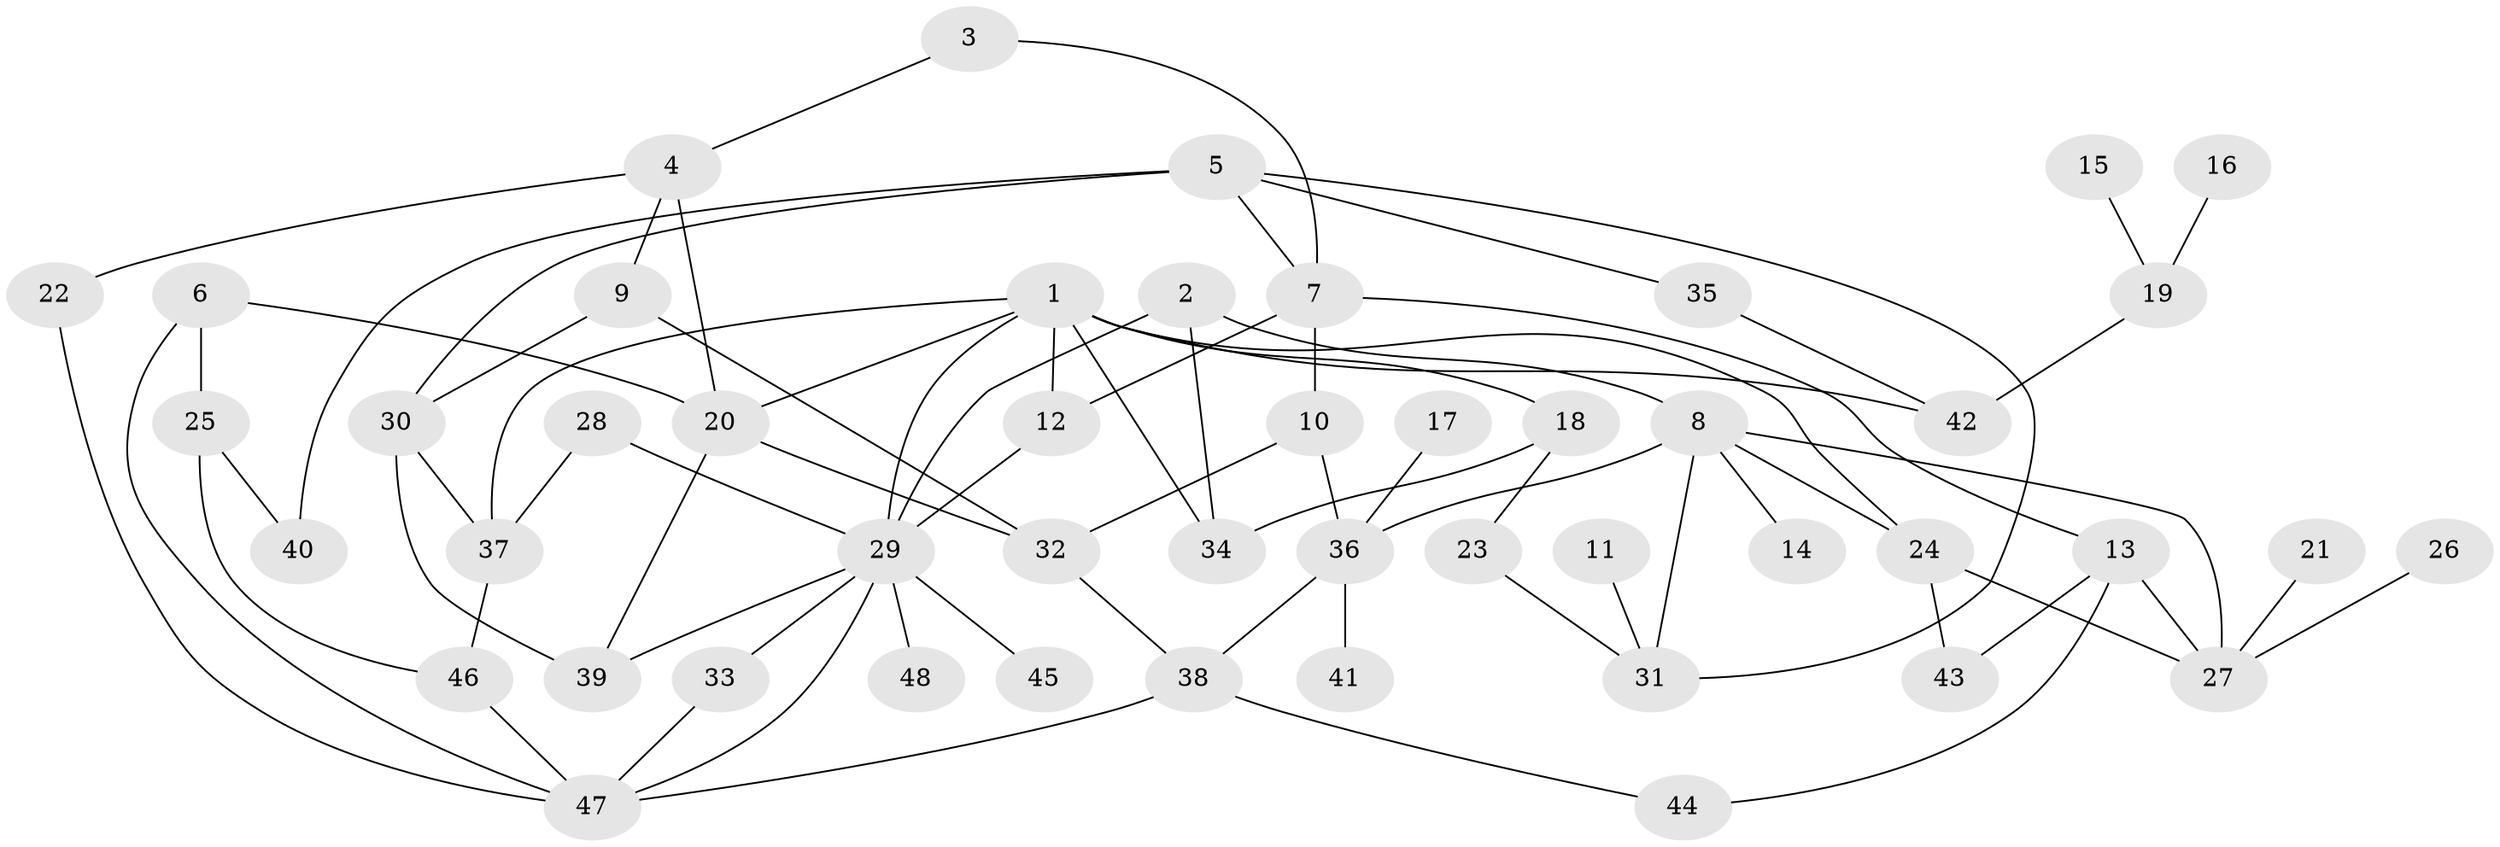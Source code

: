 // original degree distribution, {4: 0.17894736842105263, 3: 0.24210526315789474, 5: 0.06315789473684211, 2: 0.24210526315789474, 6: 0.010526315789473684, 1: 0.2631578947368421}
// Generated by graph-tools (version 1.1) at 2025/25/03/09/25 03:25:35]
// undirected, 48 vertices, 75 edges
graph export_dot {
graph [start="1"]
  node [color=gray90,style=filled];
  1;
  2;
  3;
  4;
  5;
  6;
  7;
  8;
  9;
  10;
  11;
  12;
  13;
  14;
  15;
  16;
  17;
  18;
  19;
  20;
  21;
  22;
  23;
  24;
  25;
  26;
  27;
  28;
  29;
  30;
  31;
  32;
  33;
  34;
  35;
  36;
  37;
  38;
  39;
  40;
  41;
  42;
  43;
  44;
  45;
  46;
  47;
  48;
  1 -- 12 [weight=1.0];
  1 -- 18 [weight=1.0];
  1 -- 20 [weight=1.0];
  1 -- 24 [weight=1.0];
  1 -- 29 [weight=1.0];
  1 -- 34 [weight=1.0];
  1 -- 37 [weight=1.0];
  1 -- 42 [weight=1.0];
  2 -- 8 [weight=1.0];
  2 -- 29 [weight=1.0];
  2 -- 34 [weight=1.0];
  3 -- 4 [weight=1.0];
  3 -- 7 [weight=1.0];
  4 -- 9 [weight=1.0];
  4 -- 20 [weight=1.0];
  4 -- 22 [weight=1.0];
  5 -- 7 [weight=1.0];
  5 -- 30 [weight=1.0];
  5 -- 31 [weight=1.0];
  5 -- 35 [weight=1.0];
  5 -- 40 [weight=1.0];
  6 -- 20 [weight=1.0];
  6 -- 25 [weight=1.0];
  6 -- 47 [weight=1.0];
  7 -- 10 [weight=1.0];
  7 -- 12 [weight=1.0];
  7 -- 13 [weight=1.0];
  8 -- 14 [weight=1.0];
  8 -- 24 [weight=1.0];
  8 -- 27 [weight=1.0];
  8 -- 31 [weight=1.0];
  8 -- 36 [weight=1.0];
  9 -- 30 [weight=1.0];
  9 -- 32 [weight=1.0];
  10 -- 32 [weight=1.0];
  10 -- 36 [weight=1.0];
  11 -- 31 [weight=1.0];
  12 -- 29 [weight=1.0];
  13 -- 27 [weight=1.0];
  13 -- 43 [weight=1.0];
  13 -- 44 [weight=1.0];
  15 -- 19 [weight=1.0];
  16 -- 19 [weight=1.0];
  17 -- 36 [weight=1.0];
  18 -- 23 [weight=1.0];
  18 -- 34 [weight=1.0];
  19 -- 42 [weight=1.0];
  20 -- 32 [weight=1.0];
  20 -- 39 [weight=1.0];
  21 -- 27 [weight=1.0];
  22 -- 47 [weight=1.0];
  23 -- 31 [weight=1.0];
  24 -- 27 [weight=1.0];
  24 -- 43 [weight=1.0];
  25 -- 40 [weight=1.0];
  25 -- 46 [weight=1.0];
  26 -- 27 [weight=1.0];
  28 -- 29 [weight=1.0];
  28 -- 37 [weight=1.0];
  29 -- 33 [weight=1.0];
  29 -- 39 [weight=1.0];
  29 -- 45 [weight=1.0];
  29 -- 47 [weight=1.0];
  29 -- 48 [weight=1.0];
  30 -- 37 [weight=1.0];
  30 -- 39 [weight=1.0];
  32 -- 38 [weight=1.0];
  33 -- 47 [weight=1.0];
  35 -- 42 [weight=1.0];
  36 -- 38 [weight=1.0];
  36 -- 41 [weight=1.0];
  37 -- 46 [weight=1.0];
  38 -- 44 [weight=1.0];
  38 -- 47 [weight=1.0];
  46 -- 47 [weight=1.0];
}
